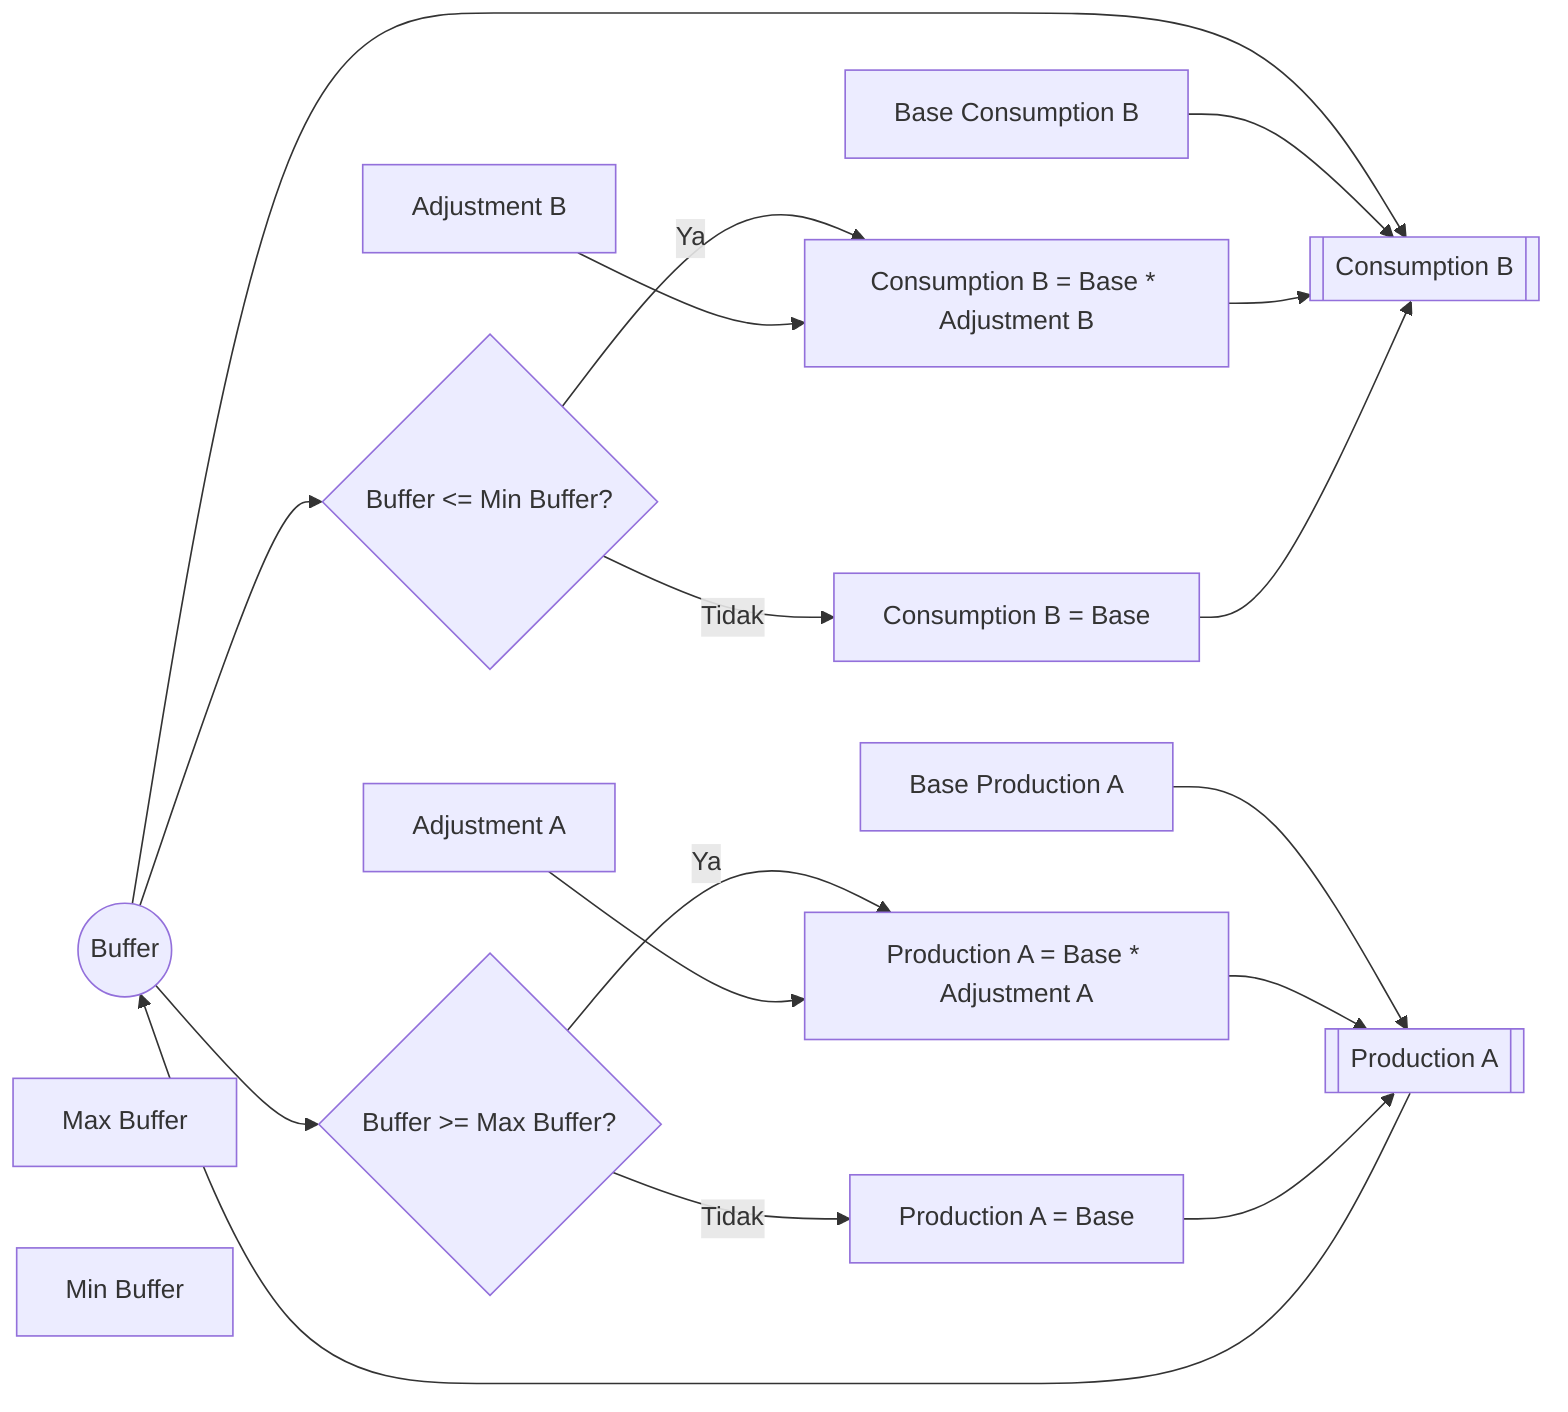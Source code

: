 flowchart LR
    %% Stock
    B((Buffer))

    %% Flows
    PA[[Production A]] --> B
    B --> CB[[Consumption B]]

    %% Parameters
    P1[Base Production A]
    P2[Base Consumption B]
    P3[Max Buffer]
    P4[Min Buffer]
    A1[Adjustment A]
    A2[Adjustment B]

    %% Feedback - logika aliran berdasarkan kondisi buffer
    B --> C1{Buffer >= Max Buffer?}
    C1 -->|Ya| FA[Production A = Base * Adjustment A]
    C1 -->|Tidak| FP[Production A = Base]

    B --> C2{Buffer <= Min Buffer?}
    C2 -->|Ya| FB[Consumption B = Base * Adjustment B]
    C2 -->|Tidak| FC[Consumption B = Base]

    %% Keterkaitan parameter
    P1 --> PA
    FA --> PA
    FP --> PA

    P2 --> CB
    FB --> CB
    FC --> CB

    A1 --> FA
    A2 --> FB